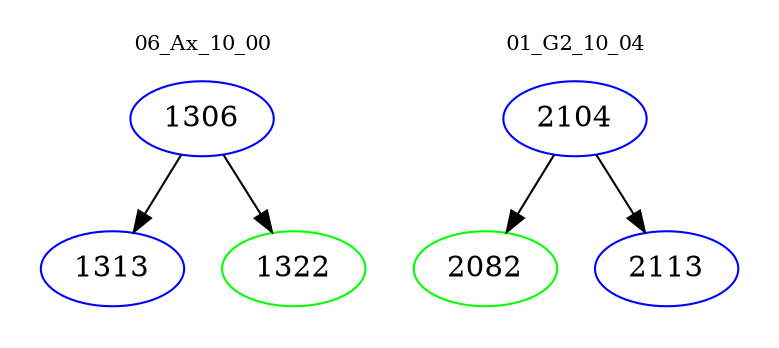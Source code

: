 digraph{
subgraph cluster_0 {
color = white
label = "06_Ax_10_00";
fontsize=10;
T0_1306 [label="1306", color="blue"]
T0_1306 -> T0_1313 [color="black"]
T0_1313 [label="1313", color="blue"]
T0_1306 -> T0_1322 [color="black"]
T0_1322 [label="1322", color="green"]
}
subgraph cluster_1 {
color = white
label = "01_G2_10_04";
fontsize=10;
T1_2104 [label="2104", color="blue"]
T1_2104 -> T1_2082 [color="black"]
T1_2082 [label="2082", color="green"]
T1_2104 -> T1_2113 [color="black"]
T1_2113 [label="2113", color="blue"]
}
}
